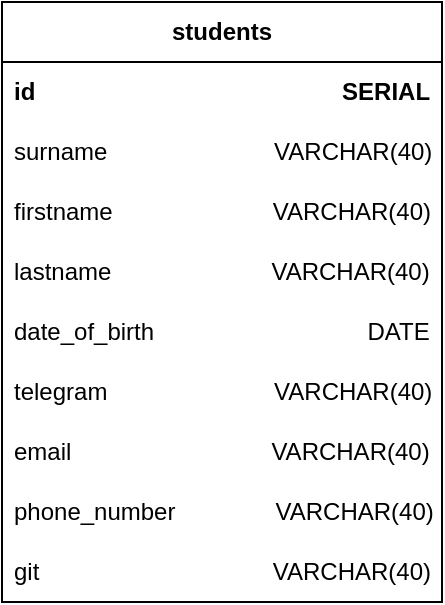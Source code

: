 <mxfile version="25.0.3">
  <diagram name="Страница — 1" id="Badz0jimH72nkngYM1Eg">
    <mxGraphModel dx="472" dy="745" grid="0" gridSize="10" guides="1" tooltips="1" connect="1" arrows="1" fold="1" page="1" pageScale="1" pageWidth="827" pageHeight="1169" math="0" shadow="0">
      <root>
        <mxCell id="0" />
        <mxCell id="1" parent="0" />
        <mxCell id="1bfPmS1s42RX-znBHAkt-1" value="&lt;b&gt;students&lt;/b&gt;" style="swimlane;fontStyle=0;childLayout=stackLayout;horizontal=1;startSize=30;horizontalStack=0;resizeParent=1;resizeParentMax=0;resizeLast=0;collapsible=1;marginBottom=0;whiteSpace=wrap;html=1;" vertex="1" parent="1">
          <mxGeometry x="100" y="230" width="220" height="300" as="geometry" />
        </mxCell>
        <mxCell id="1bfPmS1s42RX-znBHAkt-2" value="&lt;b&gt;id&amp;nbsp; &amp;nbsp; &amp;nbsp; &amp;nbsp; &amp;nbsp; &amp;nbsp; &amp;nbsp; &amp;nbsp; &amp;nbsp; &amp;nbsp; &amp;nbsp; &amp;nbsp; &amp;nbsp; &amp;nbsp; &amp;nbsp; &amp;nbsp; &amp;nbsp; &amp;nbsp; &amp;nbsp; &amp;nbsp; &amp;nbsp; &amp;nbsp; &amp;nbsp; SERIAL&lt;/b&gt;" style="text;strokeColor=none;fillColor=none;align=left;verticalAlign=middle;spacingLeft=4;spacingRight=4;overflow=hidden;points=[[0,0.5],[1,0.5]];portConstraint=eastwest;rotatable=0;whiteSpace=wrap;html=1;" vertex="1" parent="1bfPmS1s42RX-znBHAkt-1">
          <mxGeometry y="30" width="220" height="30" as="geometry" />
        </mxCell>
        <mxCell id="1bfPmS1s42RX-znBHAkt-3" value="surname&amp;nbsp; &amp;nbsp; &amp;nbsp; &amp;nbsp; &amp;nbsp; &amp;nbsp; &amp;nbsp; &amp;nbsp; &amp;nbsp; &amp;nbsp; &amp;nbsp; &amp;nbsp; &amp;nbsp;VARCHAR(40)" style="text;strokeColor=none;fillColor=none;align=left;verticalAlign=middle;spacingLeft=4;spacingRight=4;overflow=hidden;points=[[0,0.5],[1,0.5]];portConstraint=eastwest;rotatable=0;whiteSpace=wrap;html=1;" vertex="1" parent="1bfPmS1s42RX-znBHAkt-1">
          <mxGeometry y="60" width="220" height="30" as="geometry" />
        </mxCell>
        <mxCell id="1bfPmS1s42RX-znBHAkt-4" value="firstname&amp;nbsp; &amp;nbsp; &amp;nbsp; &amp;nbsp; &amp;nbsp; &amp;nbsp; &amp;nbsp; &amp;nbsp; &amp;nbsp; &amp;nbsp; &amp;nbsp; &amp;nbsp; VARCHAR(40)" style="text;strokeColor=none;fillColor=none;align=left;verticalAlign=middle;spacingLeft=4;spacingRight=4;overflow=hidden;points=[[0,0.5],[1,0.5]];portConstraint=eastwest;rotatable=0;whiteSpace=wrap;html=1;" vertex="1" parent="1bfPmS1s42RX-znBHAkt-1">
          <mxGeometry y="90" width="220" height="30" as="geometry" />
        </mxCell>
        <mxCell id="1bfPmS1s42RX-znBHAkt-5" value="lastname&amp;nbsp; &amp;nbsp; &amp;nbsp; &amp;nbsp; &amp;nbsp; &amp;nbsp; &amp;nbsp; &amp;nbsp; &amp;nbsp; &amp;nbsp; &amp;nbsp; &amp;nbsp; VARCHAR(40)" style="text;strokeColor=none;fillColor=none;align=left;verticalAlign=middle;spacingLeft=4;spacingRight=4;overflow=hidden;points=[[0,0.5],[1,0.5]];portConstraint=eastwest;rotatable=0;whiteSpace=wrap;html=1;" vertex="1" parent="1bfPmS1s42RX-znBHAkt-1">
          <mxGeometry y="120" width="220" height="30" as="geometry" />
        </mxCell>
        <mxCell id="1bfPmS1s42RX-znBHAkt-6" value="date_of_birth&amp;nbsp; &amp;nbsp; &amp;nbsp; &amp;nbsp; &amp;nbsp; &amp;nbsp; &amp;nbsp; &amp;nbsp; &amp;nbsp; &amp;nbsp; &amp;nbsp; &amp;nbsp; &amp;nbsp; &amp;nbsp; &amp;nbsp; &amp;nbsp; DATE" style="text;strokeColor=none;fillColor=none;align=left;verticalAlign=middle;spacingLeft=4;spacingRight=4;overflow=hidden;points=[[0,0.5],[1,0.5]];portConstraint=eastwest;rotatable=0;whiteSpace=wrap;html=1;" vertex="1" parent="1bfPmS1s42RX-znBHAkt-1">
          <mxGeometry y="150" width="220" height="30" as="geometry" />
        </mxCell>
        <mxCell id="1bfPmS1s42RX-znBHAkt-7" value="telegram&amp;nbsp; &amp;nbsp; &amp;nbsp; &amp;nbsp; &amp;nbsp; &amp;nbsp; &amp;nbsp; &amp;nbsp; &amp;nbsp; &amp;nbsp; &amp;nbsp; &amp;nbsp; &amp;nbsp;VARCHAR(40)" style="text;strokeColor=none;fillColor=none;align=left;verticalAlign=middle;spacingLeft=4;spacingRight=4;overflow=hidden;points=[[0,0.5],[1,0.5]];portConstraint=eastwest;rotatable=0;whiteSpace=wrap;html=1;" vertex="1" parent="1bfPmS1s42RX-znBHAkt-1">
          <mxGeometry y="180" width="220" height="30" as="geometry" />
        </mxCell>
        <mxCell id="1bfPmS1s42RX-znBHAkt-8" value="email&amp;nbsp; &amp;nbsp; &amp;nbsp; &amp;nbsp; &amp;nbsp; &amp;nbsp; &amp;nbsp; &amp;nbsp; &amp;nbsp; &amp;nbsp; &amp;nbsp; &amp;nbsp; &amp;nbsp; &amp;nbsp; &amp;nbsp; VARCHAR(40)" style="text;strokeColor=none;fillColor=none;align=left;verticalAlign=middle;spacingLeft=4;spacingRight=4;overflow=hidden;points=[[0,0.5],[1,0.5]];portConstraint=eastwest;rotatable=0;whiteSpace=wrap;html=1;" vertex="1" parent="1bfPmS1s42RX-znBHAkt-1">
          <mxGeometry y="210" width="220" height="30" as="geometry" />
        </mxCell>
        <mxCell id="1bfPmS1s42RX-znBHAkt-9" value="phone_number&amp;nbsp; &amp;nbsp; &amp;nbsp; &amp;nbsp; &amp;nbsp; &amp;nbsp; &amp;nbsp; &amp;nbsp;VARCHAR(40)" style="text;strokeColor=none;fillColor=none;align=left;verticalAlign=middle;spacingLeft=4;spacingRight=4;overflow=hidden;points=[[0,0.5],[1,0.5]];portConstraint=eastwest;rotatable=0;whiteSpace=wrap;html=1;" vertex="1" parent="1bfPmS1s42RX-znBHAkt-1">
          <mxGeometry y="240" width="220" height="30" as="geometry" />
        </mxCell>
        <mxCell id="1bfPmS1s42RX-znBHAkt-10" value="git&amp;nbsp; &amp;nbsp; &amp;nbsp; &amp;nbsp; &amp;nbsp; &amp;nbsp; &amp;nbsp; &amp;nbsp; &amp;nbsp; &amp;nbsp; &amp;nbsp; &amp;nbsp; &amp;nbsp; &amp;nbsp; &amp;nbsp; &amp;nbsp; &amp;nbsp; &amp;nbsp;VARCHAR(40)" style="text;strokeColor=none;fillColor=none;align=left;verticalAlign=middle;spacingLeft=4;spacingRight=4;overflow=hidden;points=[[0,0.5],[1,0.5]];portConstraint=eastwest;rotatable=0;whiteSpace=wrap;html=1;" vertex="1" parent="1bfPmS1s42RX-znBHAkt-1">
          <mxGeometry y="270" width="220" height="30" as="geometry" />
        </mxCell>
      </root>
    </mxGraphModel>
  </diagram>
</mxfile>
